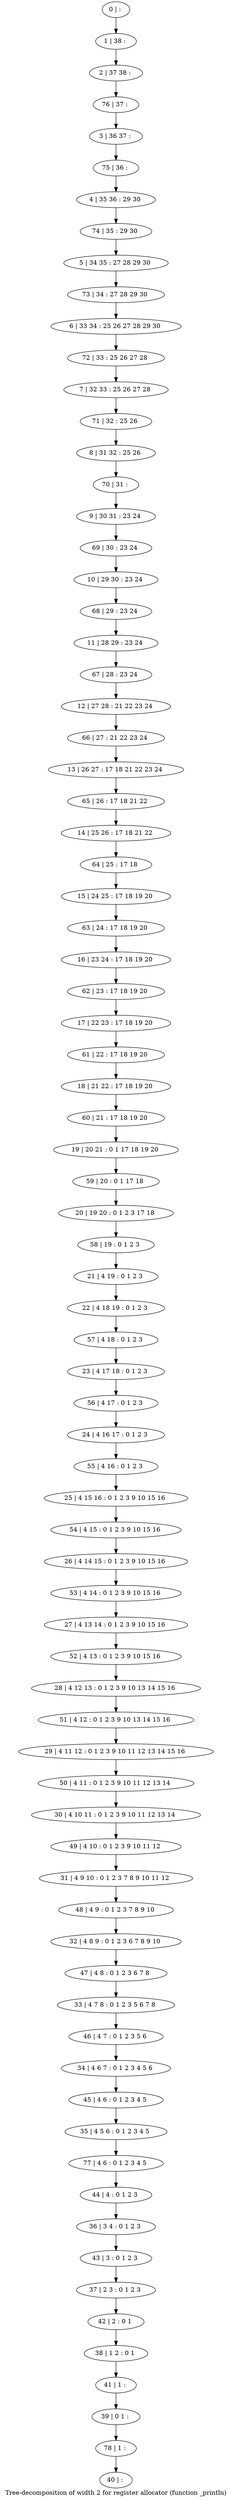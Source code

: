 digraph G {
graph [label="Tree-decomposition of width 2 for register allocator (function _println)"]
0[label="0 | : "];
1[label="1 | 38 : "];
2[label="2 | 37 38 : "];
3[label="3 | 36 37 : "];
4[label="4 | 35 36 : 29 30 "];
5[label="5 | 34 35 : 27 28 29 30 "];
6[label="6 | 33 34 : 25 26 27 28 29 30 "];
7[label="7 | 32 33 : 25 26 27 28 "];
8[label="8 | 31 32 : 25 26 "];
9[label="9 | 30 31 : 23 24 "];
10[label="10 | 29 30 : 23 24 "];
11[label="11 | 28 29 : 23 24 "];
12[label="12 | 27 28 : 21 22 23 24 "];
13[label="13 | 26 27 : 17 18 21 22 23 24 "];
14[label="14 | 25 26 : 17 18 21 22 "];
15[label="15 | 24 25 : 17 18 19 20 "];
16[label="16 | 23 24 : 17 18 19 20 "];
17[label="17 | 22 23 : 17 18 19 20 "];
18[label="18 | 21 22 : 17 18 19 20 "];
19[label="19 | 20 21 : 0 1 17 18 19 20 "];
20[label="20 | 19 20 : 0 1 2 3 17 18 "];
21[label="21 | 4 19 : 0 1 2 3 "];
22[label="22 | 4 18 19 : 0 1 2 3 "];
23[label="23 | 4 17 18 : 0 1 2 3 "];
24[label="24 | 4 16 17 : 0 1 2 3 "];
25[label="25 | 4 15 16 : 0 1 2 3 9 10 15 16 "];
26[label="26 | 4 14 15 : 0 1 2 3 9 10 15 16 "];
27[label="27 | 4 13 14 : 0 1 2 3 9 10 15 16 "];
28[label="28 | 4 12 13 : 0 1 2 3 9 10 13 14 15 16 "];
29[label="29 | 4 11 12 : 0 1 2 3 9 10 11 12 13 14 15 16 "];
30[label="30 | 4 10 11 : 0 1 2 3 9 10 11 12 13 14 "];
31[label="31 | 4 9 10 : 0 1 2 3 7 8 9 10 11 12 "];
32[label="32 | 4 8 9 : 0 1 2 3 6 7 8 9 10 "];
33[label="33 | 4 7 8 : 0 1 2 3 5 6 7 8 "];
34[label="34 | 4 6 7 : 0 1 2 3 4 5 6 "];
35[label="35 | 4 5 6 : 0 1 2 3 4 5 "];
36[label="36 | 3 4 : 0 1 2 3 "];
37[label="37 | 2 3 : 0 1 2 3 "];
38[label="38 | 1 2 : 0 1 "];
39[label="39 | 0 1 : "];
40[label="40 | : "];
41[label="41 | 1 : "];
42[label="42 | 2 : 0 1 "];
43[label="43 | 3 : 0 1 2 3 "];
44[label="44 | 4 : 0 1 2 3 "];
45[label="45 | 4 6 : 0 1 2 3 4 5 "];
46[label="46 | 4 7 : 0 1 2 3 5 6 "];
47[label="47 | 4 8 : 0 1 2 3 6 7 8 "];
48[label="48 | 4 9 : 0 1 2 3 7 8 9 10 "];
49[label="49 | 4 10 : 0 1 2 3 9 10 11 12 "];
50[label="50 | 4 11 : 0 1 2 3 9 10 11 12 13 14 "];
51[label="51 | 4 12 : 0 1 2 3 9 10 13 14 15 16 "];
52[label="52 | 4 13 : 0 1 2 3 9 10 15 16 "];
53[label="53 | 4 14 : 0 1 2 3 9 10 15 16 "];
54[label="54 | 4 15 : 0 1 2 3 9 10 15 16 "];
55[label="55 | 4 16 : 0 1 2 3 "];
56[label="56 | 4 17 : 0 1 2 3 "];
57[label="57 | 4 18 : 0 1 2 3 "];
58[label="58 | 19 : 0 1 2 3 "];
59[label="59 | 20 : 0 1 17 18 "];
60[label="60 | 21 : 17 18 19 20 "];
61[label="61 | 22 : 17 18 19 20 "];
62[label="62 | 23 : 17 18 19 20 "];
63[label="63 | 24 : 17 18 19 20 "];
64[label="64 | 25 : 17 18 "];
65[label="65 | 26 : 17 18 21 22 "];
66[label="66 | 27 : 21 22 23 24 "];
67[label="67 | 28 : 23 24 "];
68[label="68 | 29 : 23 24 "];
69[label="69 | 30 : 23 24 "];
70[label="70 | 31 : "];
71[label="71 | 32 : 25 26 "];
72[label="72 | 33 : 25 26 27 28 "];
73[label="73 | 34 : 27 28 29 30 "];
74[label="74 | 35 : 29 30 "];
75[label="75 | 36 : "];
76[label="76 | 37 : "];
77[label="77 | 4 6 : 0 1 2 3 4 5 "];
78[label="78 | 1 : "];
0->1 ;
1->2 ;
21->22 ;
41->39 ;
38->41 ;
42->38 ;
37->42 ;
43->37 ;
36->43 ;
44->36 ;
45->35 ;
34->45 ;
46->34 ;
33->46 ;
47->33 ;
32->47 ;
48->32 ;
31->48 ;
49->31 ;
30->49 ;
50->30 ;
29->50 ;
51->29 ;
28->51 ;
52->28 ;
27->52 ;
53->27 ;
26->53 ;
54->26 ;
25->54 ;
55->25 ;
24->55 ;
56->24 ;
23->56 ;
57->23 ;
22->57 ;
58->21 ;
20->58 ;
59->20 ;
19->59 ;
60->19 ;
18->60 ;
61->18 ;
17->61 ;
62->17 ;
16->62 ;
63->16 ;
15->63 ;
64->15 ;
14->64 ;
65->14 ;
13->65 ;
66->13 ;
12->66 ;
67->12 ;
11->67 ;
68->11 ;
10->68 ;
69->10 ;
9->69 ;
70->9 ;
8->70 ;
71->8 ;
7->71 ;
72->7 ;
6->72 ;
73->6 ;
5->73 ;
74->5 ;
4->74 ;
75->4 ;
3->75 ;
76->3 ;
2->76 ;
77->44 ;
35->77 ;
78->40 ;
39->78 ;
}
